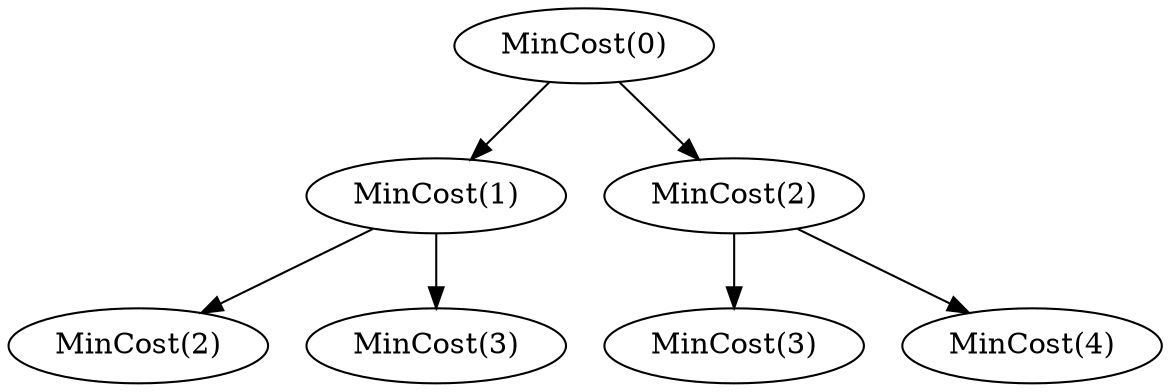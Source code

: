 digraph G {
    "MinCost(0)" -> "MinCost(1)";
    "MinCost(0)" -> "MinCost(2)";

    minCost2_1[label="MinCost(2)"];
    minCost3_1[label="MinCost(3)"];
    "MinCost(1)" -> minCost2_1;
    "MinCost(1)" -> minCost3_1;

    minCost3_2[label="MinCost(3)"];
    minCost4_2[label="MinCost(4)"];
    "MinCost(2)" -> minCost3_2;
    "MinCost(2)" -> minCost4_2;

    // minCost4_2 -> "MinCost(5)";
    // minCost4_2 -> "MinCost(6)";

}